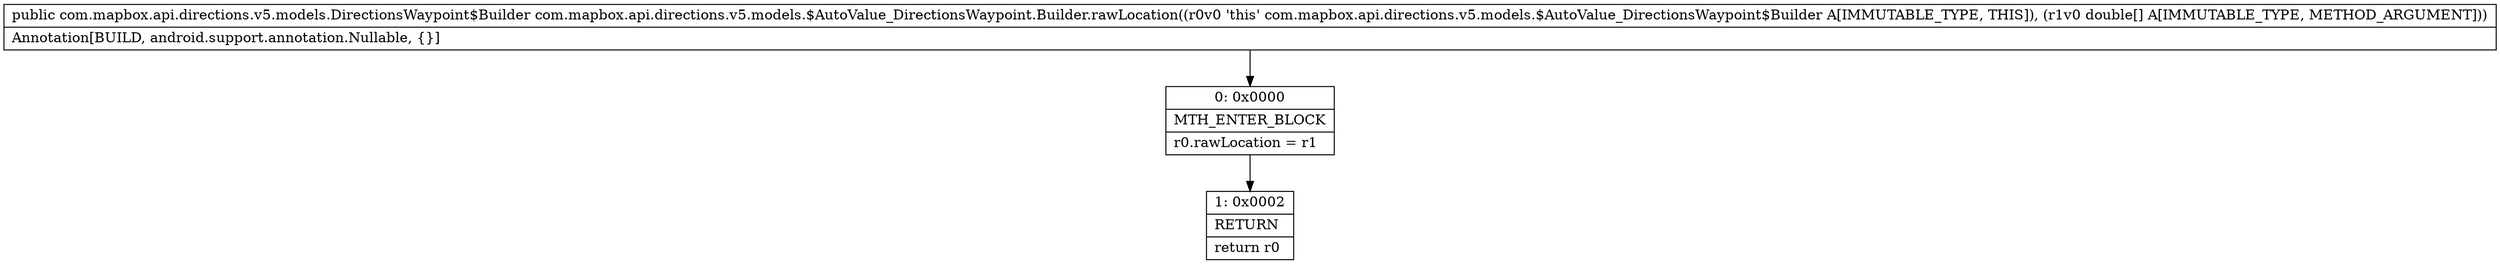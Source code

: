 digraph "CFG forcom.mapbox.api.directions.v5.models.$AutoValue_DirectionsWaypoint.Builder.rawLocation([D)Lcom\/mapbox\/api\/directions\/v5\/models\/DirectionsWaypoint$Builder;" {
Node_0 [shape=record,label="{0\:\ 0x0000|MTH_ENTER_BLOCK\l|r0.rawLocation = r1\l}"];
Node_1 [shape=record,label="{1\:\ 0x0002|RETURN\l|return r0\l}"];
MethodNode[shape=record,label="{public com.mapbox.api.directions.v5.models.DirectionsWaypoint$Builder com.mapbox.api.directions.v5.models.$AutoValue_DirectionsWaypoint.Builder.rawLocation((r0v0 'this' com.mapbox.api.directions.v5.models.$AutoValue_DirectionsWaypoint$Builder A[IMMUTABLE_TYPE, THIS]), (r1v0 double[] A[IMMUTABLE_TYPE, METHOD_ARGUMENT]))  | Annotation[BUILD, android.support.annotation.Nullable, \{\}]\l}"];
MethodNode -> Node_0;
Node_0 -> Node_1;
}

